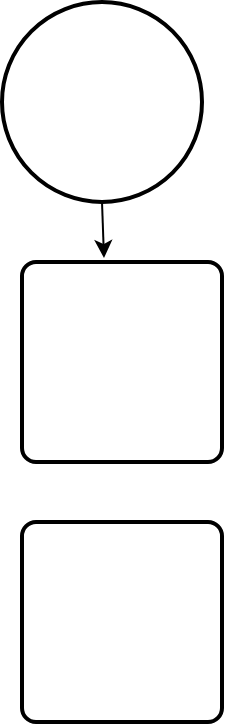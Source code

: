 <mxfile version="14.1.9" type="github">
  <diagram id="CS8AN4Y_euGkDVP1oa0P" name="Page-1">
    <mxGraphModel dx="682" dy="538" grid="1" gridSize="10" guides="1" tooltips="1" connect="1" arrows="1" fold="1" page="1" pageScale="1" pageWidth="827" pageHeight="1169" math="0" shadow="0">
      <root>
        <mxCell id="0" />
        <mxCell id="1" parent="0" />
        <mxCell id="1lg9t0cI-_Qf1DU-k6TU-6" style="edgeStyle=none;rounded=0;orthogonalLoop=1;jettySize=auto;html=1;exitX=0.5;exitY=1;exitDx=0;exitDy=0;exitPerimeter=0;entryX=0.41;entryY=-0.02;entryDx=0;entryDy=0;entryPerimeter=0;" edge="1" parent="1" source="1lg9t0cI-_Qf1DU-k6TU-2" target="1lg9t0cI-_Qf1DU-k6TU-3">
          <mxGeometry relative="1" as="geometry" />
        </mxCell>
        <mxCell id="1lg9t0cI-_Qf1DU-k6TU-2" value="" style="strokeWidth=2;html=1;shape=mxgraph.flowchart.start_2;whiteSpace=wrap;" vertex="1" parent="1">
          <mxGeometry x="130" y="60" width="100" height="100" as="geometry" />
        </mxCell>
        <mxCell id="1lg9t0cI-_Qf1DU-k6TU-3" value="" style="rounded=1;whiteSpace=wrap;html=1;absoluteArcSize=1;arcSize=14;strokeWidth=2;" vertex="1" parent="1">
          <mxGeometry x="140" y="190" width="100" height="100" as="geometry" />
        </mxCell>
        <mxCell id="1lg9t0cI-_Qf1DU-k6TU-4" value="" style="rounded=1;whiteSpace=wrap;html=1;absoluteArcSize=1;arcSize=14;strokeWidth=2;" vertex="1" parent="1">
          <mxGeometry x="140" y="320" width="100" height="100" as="geometry" />
        </mxCell>
      </root>
    </mxGraphModel>
  </diagram>
</mxfile>
